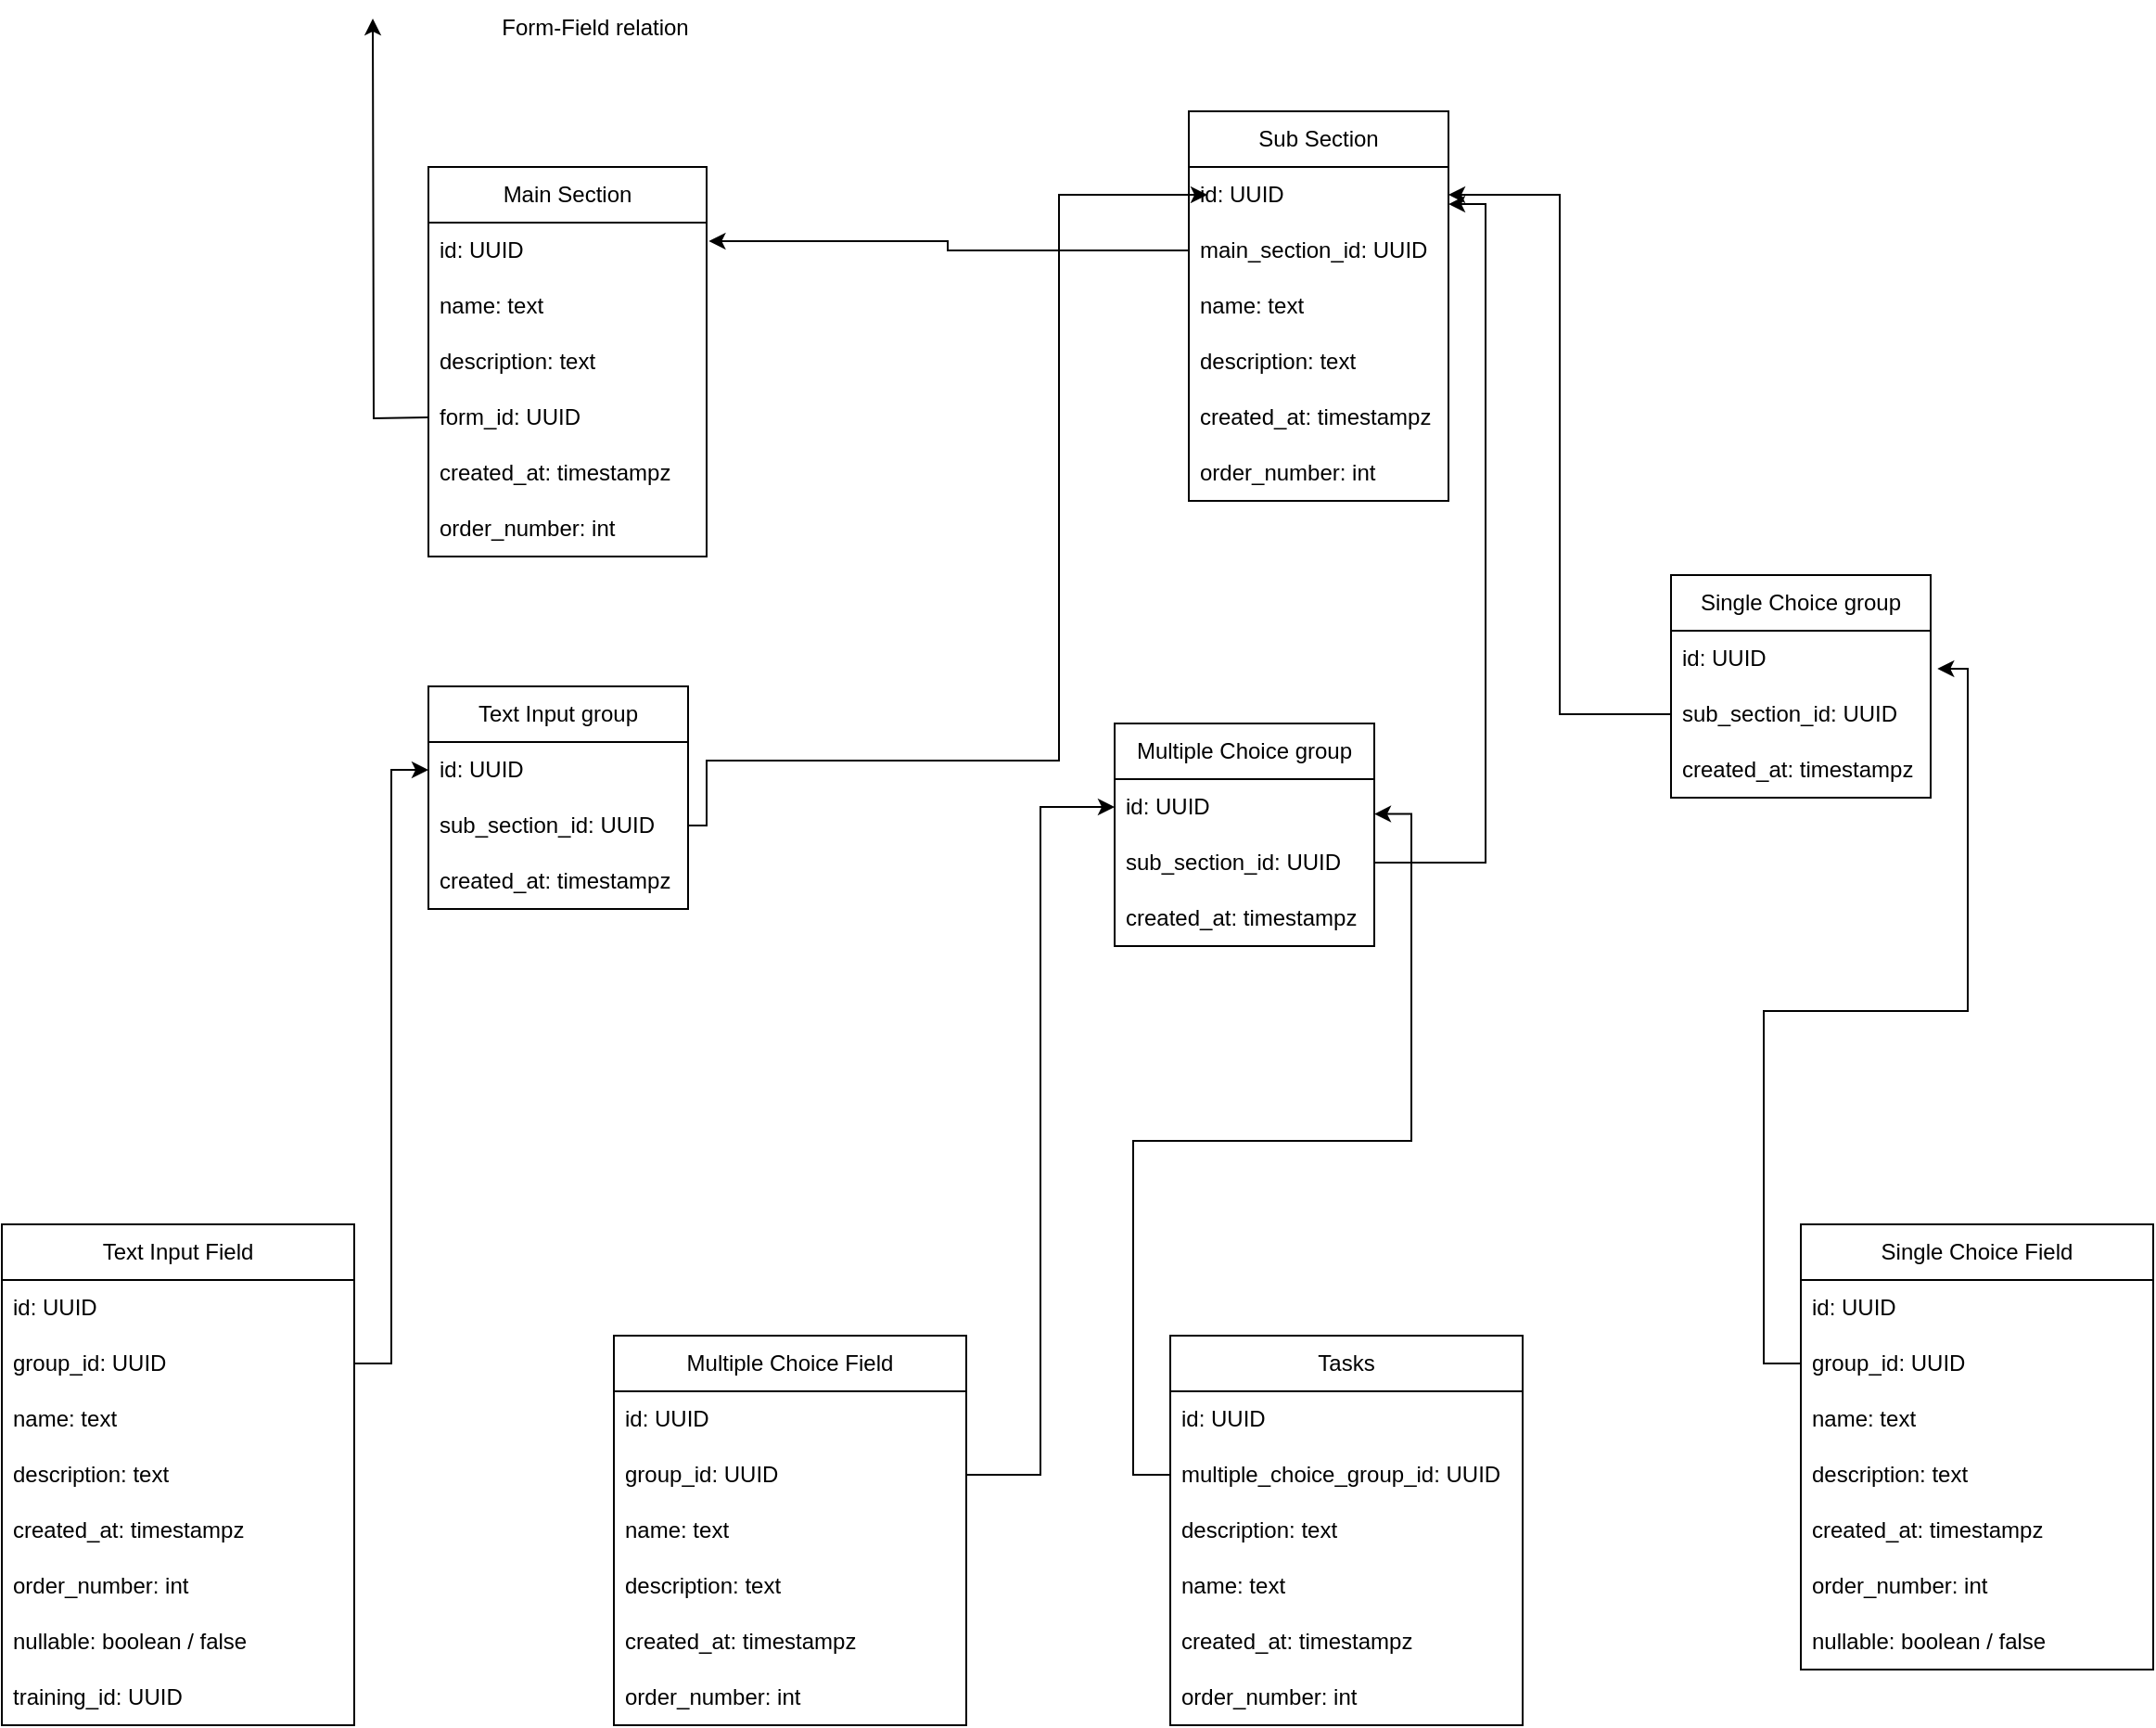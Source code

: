 <mxfile version="26.0.9">
  <diagram id="R2lEEEUBdFMjLlhIrx00" name="Page-1">
    <mxGraphModel dx="2578" dy="997" grid="1" gridSize="10" guides="1" tooltips="1" connect="1" arrows="1" fold="1" page="1" pageScale="1" pageWidth="850" pageHeight="1100" math="0" shadow="0" extFonts="Permanent Marker^https://fonts.googleapis.com/css?family=Permanent+Marker">
      <root>
        <mxCell id="0" />
        <mxCell id="1" parent="0" />
        <mxCell id="FpoMQ_Uel3Y84-KNKpL7-2" value="Form-Field relation" style="text;html=1;align=center;verticalAlign=middle;whiteSpace=wrap;rounded=0;" parent="1" vertex="1">
          <mxGeometry x="-80" y="50" width="120" height="30" as="geometry" />
        </mxCell>
        <mxCell id="FpoMQ_Uel3Y84-KNKpL7-3" value="Main Section" style="swimlane;fontStyle=0;childLayout=stackLayout;horizontal=1;startSize=30;horizontalStack=0;resizeParent=1;resizeParentMax=0;resizeLast=0;collapsible=1;marginBottom=0;whiteSpace=wrap;html=1;" parent="1" vertex="1">
          <mxGeometry x="-110" y="140" width="150" height="210" as="geometry" />
        </mxCell>
        <mxCell id="FpoMQ_Uel3Y84-KNKpL7-4" value="id: UUID" style="text;strokeColor=none;fillColor=none;align=left;verticalAlign=middle;spacingLeft=4;spacingRight=4;overflow=hidden;points=[[0,0.5],[1,0.5]];portConstraint=eastwest;rotatable=0;whiteSpace=wrap;html=1;" parent="FpoMQ_Uel3Y84-KNKpL7-3" vertex="1">
          <mxGeometry y="30" width="150" height="30" as="geometry" />
        </mxCell>
        <mxCell id="FpoMQ_Uel3Y84-KNKpL7-5" value="name: text" style="text;strokeColor=none;fillColor=none;align=left;verticalAlign=middle;spacingLeft=4;spacingRight=4;overflow=hidden;points=[[0,0.5],[1,0.5]];portConstraint=eastwest;rotatable=0;whiteSpace=wrap;html=1;" parent="FpoMQ_Uel3Y84-KNKpL7-3" vertex="1">
          <mxGeometry y="60" width="150" height="30" as="geometry" />
        </mxCell>
        <mxCell id="tkln2MR22Ipl2Hq7zWGG-23" value="description: text" style="text;strokeColor=none;fillColor=none;align=left;verticalAlign=middle;spacingLeft=4;spacingRight=4;overflow=hidden;points=[[0,0.5],[1,0.5]];portConstraint=eastwest;rotatable=0;whiteSpace=wrap;html=1;" parent="FpoMQ_Uel3Y84-KNKpL7-3" vertex="1">
          <mxGeometry y="90" width="150" height="30" as="geometry" />
        </mxCell>
        <mxCell id="FpoMQ_Uel3Y84-KNKpL7-6" value="form_id: UUID" style="text;strokeColor=none;fillColor=none;align=left;verticalAlign=middle;spacingLeft=4;spacingRight=4;overflow=hidden;points=[[0,0.5],[1,0.5]];portConstraint=eastwest;rotatable=0;whiteSpace=wrap;html=1;" parent="FpoMQ_Uel3Y84-KNKpL7-3" vertex="1">
          <mxGeometry y="120" width="150" height="30" as="geometry" />
        </mxCell>
        <mxCell id="FpoMQ_Uel3Y84-KNKpL7-12" value="created_at: timestampz" style="text;strokeColor=none;fillColor=none;align=left;verticalAlign=middle;spacingLeft=4;spacingRight=4;overflow=hidden;points=[[0,0.5],[1,0.5]];portConstraint=eastwest;rotatable=0;whiteSpace=wrap;html=1;" parent="FpoMQ_Uel3Y84-KNKpL7-3" vertex="1">
          <mxGeometry y="150" width="150" height="30" as="geometry" />
        </mxCell>
        <mxCell id="FpoMQ_Uel3Y84-KNKpL7-13" value="order_number: int" style="text;strokeColor=none;fillColor=none;align=left;verticalAlign=middle;spacingLeft=4;spacingRight=4;overflow=hidden;points=[[0,0.5],[1,0.5]];portConstraint=eastwest;rotatable=0;whiteSpace=wrap;html=1;" parent="FpoMQ_Uel3Y84-KNKpL7-3" vertex="1">
          <mxGeometry y="180" width="150" height="30" as="geometry" />
        </mxCell>
        <mxCell id="FpoMQ_Uel3Y84-KNKpL7-7" value="Sub Section" style="swimlane;fontStyle=0;childLayout=stackLayout;horizontal=1;startSize=30;horizontalStack=0;resizeParent=1;resizeParentMax=0;resizeLast=0;collapsible=1;marginBottom=0;whiteSpace=wrap;html=1;" parent="1" vertex="1">
          <mxGeometry x="300" y="110" width="140" height="210" as="geometry" />
        </mxCell>
        <mxCell id="FpoMQ_Uel3Y84-KNKpL7-8" value="id: UUID" style="text;strokeColor=none;fillColor=none;align=left;verticalAlign=middle;spacingLeft=4;spacingRight=4;overflow=hidden;points=[[0,0.5],[1,0.5]];portConstraint=eastwest;rotatable=0;whiteSpace=wrap;html=1;" parent="FpoMQ_Uel3Y84-KNKpL7-7" vertex="1">
          <mxGeometry y="30" width="140" height="30" as="geometry" />
        </mxCell>
        <mxCell id="FpoMQ_Uel3Y84-KNKpL7-9" value="main_section_id: UUID" style="text;strokeColor=none;fillColor=none;align=left;verticalAlign=middle;spacingLeft=4;spacingRight=4;overflow=hidden;points=[[0,0.5],[1,0.5]];portConstraint=eastwest;rotatable=0;whiteSpace=wrap;html=1;" parent="FpoMQ_Uel3Y84-KNKpL7-7" vertex="1">
          <mxGeometry y="60" width="140" height="30" as="geometry" />
        </mxCell>
        <mxCell id="FpoMQ_Uel3Y84-KNKpL7-10" value="name: text" style="text;strokeColor=none;fillColor=none;align=left;verticalAlign=middle;spacingLeft=4;spacingRight=4;overflow=hidden;points=[[0,0.5],[1,0.5]];portConstraint=eastwest;rotatable=0;whiteSpace=wrap;html=1;" parent="FpoMQ_Uel3Y84-KNKpL7-7" vertex="1">
          <mxGeometry y="90" width="140" height="30" as="geometry" />
        </mxCell>
        <mxCell id="tkln2MR22Ipl2Hq7zWGG-24" value="description: text" style="text;strokeColor=none;fillColor=none;align=left;verticalAlign=middle;spacingLeft=4;spacingRight=4;overflow=hidden;points=[[0,0.5],[1,0.5]];portConstraint=eastwest;rotatable=0;whiteSpace=wrap;html=1;" parent="FpoMQ_Uel3Y84-KNKpL7-7" vertex="1">
          <mxGeometry y="120" width="140" height="30" as="geometry" />
        </mxCell>
        <mxCell id="FpoMQ_Uel3Y84-KNKpL7-15" value="created_at: timestampz" style="text;strokeColor=none;fillColor=none;align=left;verticalAlign=middle;spacingLeft=4;spacingRight=4;overflow=hidden;points=[[0,0.5],[1,0.5]];portConstraint=eastwest;rotatable=0;whiteSpace=wrap;html=1;" parent="FpoMQ_Uel3Y84-KNKpL7-7" vertex="1">
          <mxGeometry y="150" width="140" height="30" as="geometry" />
        </mxCell>
        <mxCell id="FpoMQ_Uel3Y84-KNKpL7-16" value="order_number: int" style="text;strokeColor=none;fillColor=none;align=left;verticalAlign=middle;spacingLeft=4;spacingRight=4;overflow=hidden;points=[[0,0.5],[1,0.5]];portConstraint=eastwest;rotatable=0;whiteSpace=wrap;html=1;" parent="FpoMQ_Uel3Y84-KNKpL7-7" vertex="1">
          <mxGeometry y="180" width="140" height="30" as="geometry" />
        </mxCell>
        <mxCell id="FpoMQ_Uel3Y84-KNKpL7-14" style="edgeStyle=orthogonalEdgeStyle;rounded=0;orthogonalLoop=1;jettySize=auto;html=1;entryX=1.008;entryY=0.333;entryDx=0;entryDy=0;entryPerimeter=0;" parent="1" source="FpoMQ_Uel3Y84-KNKpL7-9" target="FpoMQ_Uel3Y84-KNKpL7-4" edge="1">
          <mxGeometry relative="1" as="geometry" />
        </mxCell>
        <mxCell id="FpoMQ_Uel3Y84-KNKpL7-17" value="Tasks" style="swimlane;fontStyle=0;childLayout=stackLayout;horizontal=1;startSize=30;horizontalStack=0;resizeParent=1;resizeParentMax=0;resizeLast=0;collapsible=1;marginBottom=0;whiteSpace=wrap;html=1;" parent="1" vertex="1">
          <mxGeometry x="290" y="770" width="190" height="210" as="geometry" />
        </mxCell>
        <mxCell id="FpoMQ_Uel3Y84-KNKpL7-18" value="id: UUID" style="text;strokeColor=none;fillColor=none;align=left;verticalAlign=middle;spacingLeft=4;spacingRight=4;overflow=hidden;points=[[0,0.5],[1,0.5]];portConstraint=eastwest;rotatable=0;whiteSpace=wrap;html=1;" parent="FpoMQ_Uel3Y84-KNKpL7-17" vertex="1">
          <mxGeometry y="30" width="190" height="30" as="geometry" />
        </mxCell>
        <mxCell id="FpoMQ_Uel3Y84-KNKpL7-19" value="multiple_choice_group_id: UUID" style="text;strokeColor=none;fillColor=none;align=left;verticalAlign=middle;spacingLeft=4;spacingRight=4;overflow=hidden;points=[[0,0.5],[1,0.5]];portConstraint=eastwest;rotatable=0;whiteSpace=wrap;html=1;" parent="FpoMQ_Uel3Y84-KNKpL7-17" vertex="1">
          <mxGeometry y="60" width="190" height="30" as="geometry" />
        </mxCell>
        <mxCell id="FpoMQ_Uel3Y84-KNKpL7-25" value="description: text" style="text;strokeColor=none;fillColor=none;align=left;verticalAlign=middle;spacingLeft=4;spacingRight=4;overflow=hidden;points=[[0,0.5],[1,0.5]];portConstraint=eastwest;rotatable=0;whiteSpace=wrap;html=1;" parent="FpoMQ_Uel3Y84-KNKpL7-17" vertex="1">
          <mxGeometry y="90" width="190" height="30" as="geometry" />
        </mxCell>
        <mxCell id="FpoMQ_Uel3Y84-KNKpL7-20" value="name: text" style="text;strokeColor=none;fillColor=none;align=left;verticalAlign=middle;spacingLeft=4;spacingRight=4;overflow=hidden;points=[[0,0.5],[1,0.5]];portConstraint=eastwest;rotatable=0;whiteSpace=wrap;html=1;" parent="FpoMQ_Uel3Y84-KNKpL7-17" vertex="1">
          <mxGeometry y="120" width="190" height="30" as="geometry" />
        </mxCell>
        <mxCell id="FpoMQ_Uel3Y84-KNKpL7-21" value="created_at: timestampz" style="text;strokeColor=none;fillColor=none;align=left;verticalAlign=middle;spacingLeft=4;spacingRight=4;overflow=hidden;points=[[0,0.5],[1,0.5]];portConstraint=eastwest;rotatable=0;whiteSpace=wrap;html=1;" parent="FpoMQ_Uel3Y84-KNKpL7-17" vertex="1">
          <mxGeometry y="150" width="190" height="30" as="geometry" />
        </mxCell>
        <mxCell id="FpoMQ_Uel3Y84-KNKpL7-22" value="order_number: int" style="text;strokeColor=none;fillColor=none;align=left;verticalAlign=middle;spacingLeft=4;spacingRight=4;overflow=hidden;points=[[0,0.5],[1,0.5]];portConstraint=eastwest;rotatable=0;whiteSpace=wrap;html=1;" parent="FpoMQ_Uel3Y84-KNKpL7-17" vertex="1">
          <mxGeometry y="180" width="190" height="30" as="geometry" />
        </mxCell>
        <mxCell id="FpoMQ_Uel3Y84-KNKpL7-11" style="edgeStyle=orthogonalEdgeStyle;rounded=0;orthogonalLoop=1;jettySize=auto;html=1;" parent="1" edge="1">
          <mxGeometry relative="1" as="geometry">
            <mxPoint x="-140" y="60" as="targetPoint" />
            <mxPoint x="-110" y="275" as="sourcePoint" />
          </mxGeometry>
        </mxCell>
        <mxCell id="FpoMQ_Uel3Y84-KNKpL7-33" value="Multiple Choice group" style="swimlane;fontStyle=0;childLayout=stackLayout;horizontal=1;startSize=30;horizontalStack=0;resizeParent=1;resizeParentMax=0;resizeLast=0;collapsible=1;marginBottom=0;whiteSpace=wrap;html=1;" parent="1" vertex="1">
          <mxGeometry x="260" y="440" width="140" height="120" as="geometry" />
        </mxCell>
        <mxCell id="FpoMQ_Uel3Y84-KNKpL7-34" value="id: UUID" style="text;strokeColor=none;fillColor=none;align=left;verticalAlign=middle;spacingLeft=4;spacingRight=4;overflow=hidden;points=[[0,0.5],[1,0.5]];portConstraint=eastwest;rotatable=0;whiteSpace=wrap;html=1;" parent="FpoMQ_Uel3Y84-KNKpL7-33" vertex="1">
          <mxGeometry y="30" width="140" height="30" as="geometry" />
        </mxCell>
        <mxCell id="FpoMQ_Uel3Y84-KNKpL7-35" value="sub_section_id: UUID" style="text;strokeColor=none;fillColor=none;align=left;verticalAlign=middle;spacingLeft=4;spacingRight=4;overflow=hidden;points=[[0,0.5],[1,0.5]];portConstraint=eastwest;rotatable=0;whiteSpace=wrap;html=1;" parent="FpoMQ_Uel3Y84-KNKpL7-33" vertex="1">
          <mxGeometry y="60" width="140" height="30" as="geometry" />
        </mxCell>
        <mxCell id="FpoMQ_Uel3Y84-KNKpL7-38" value="created_at: timestampz" style="text;strokeColor=none;fillColor=none;align=left;verticalAlign=middle;spacingLeft=4;spacingRight=4;overflow=hidden;points=[[0,0.5],[1,0.5]];portConstraint=eastwest;rotatable=0;whiteSpace=wrap;html=1;" parent="FpoMQ_Uel3Y84-KNKpL7-33" vertex="1">
          <mxGeometry y="90" width="140" height="30" as="geometry" />
        </mxCell>
        <mxCell id="FpoMQ_Uel3Y84-KNKpL7-40" value="Single Choice group" style="swimlane;fontStyle=0;childLayout=stackLayout;horizontal=1;startSize=30;horizontalStack=0;resizeParent=1;resizeParentMax=0;resizeLast=0;collapsible=1;marginBottom=0;whiteSpace=wrap;html=1;" parent="1" vertex="1">
          <mxGeometry x="560" y="360" width="140" height="120" as="geometry" />
        </mxCell>
        <mxCell id="FpoMQ_Uel3Y84-KNKpL7-41" value="id: UUID" style="text;strokeColor=none;fillColor=none;align=left;verticalAlign=middle;spacingLeft=4;spacingRight=4;overflow=hidden;points=[[0,0.5],[1,0.5]];portConstraint=eastwest;rotatable=0;whiteSpace=wrap;html=1;" parent="FpoMQ_Uel3Y84-KNKpL7-40" vertex="1">
          <mxGeometry y="30" width="140" height="30" as="geometry" />
        </mxCell>
        <mxCell id="FpoMQ_Uel3Y84-KNKpL7-42" value="sub_section_id: UUID" style="text;strokeColor=none;fillColor=none;align=left;verticalAlign=middle;spacingLeft=4;spacingRight=4;overflow=hidden;points=[[0,0.5],[1,0.5]];portConstraint=eastwest;rotatable=0;whiteSpace=wrap;html=1;" parent="FpoMQ_Uel3Y84-KNKpL7-40" vertex="1">
          <mxGeometry y="60" width="140" height="30" as="geometry" />
        </mxCell>
        <mxCell id="FpoMQ_Uel3Y84-KNKpL7-45" value="created_at: timestampz" style="text;strokeColor=none;fillColor=none;align=left;verticalAlign=middle;spacingLeft=4;spacingRight=4;overflow=hidden;points=[[0,0.5],[1,0.5]];portConstraint=eastwest;rotatable=0;whiteSpace=wrap;html=1;" parent="FpoMQ_Uel3Y84-KNKpL7-40" vertex="1">
          <mxGeometry y="90" width="140" height="30" as="geometry" />
        </mxCell>
        <mxCell id="FpoMQ_Uel3Y84-KNKpL7-50" style="edgeStyle=orthogonalEdgeStyle;rounded=0;orthogonalLoop=1;jettySize=auto;html=1;entryX=1;entryY=0.627;entryDx=0;entryDy=0;entryPerimeter=0;" parent="1" source="FpoMQ_Uel3Y84-KNKpL7-19" target="FpoMQ_Uel3Y84-KNKpL7-34" edge="1">
          <mxGeometry relative="1" as="geometry" />
        </mxCell>
        <mxCell id="FpoMQ_Uel3Y84-KNKpL7-51" style="edgeStyle=orthogonalEdgeStyle;rounded=0;orthogonalLoop=1;jettySize=auto;html=1;entryX=1;entryY=0.667;entryDx=0;entryDy=0;entryPerimeter=0;" parent="1" source="FpoMQ_Uel3Y84-KNKpL7-35" target="FpoMQ_Uel3Y84-KNKpL7-8" edge="1">
          <mxGeometry relative="1" as="geometry" />
        </mxCell>
        <mxCell id="FpoMQ_Uel3Y84-KNKpL7-55" style="edgeStyle=orthogonalEdgeStyle;rounded=0;orthogonalLoop=1;jettySize=auto;html=1;entryX=1;entryY=0.5;entryDx=0;entryDy=0;" parent="1" source="FpoMQ_Uel3Y84-KNKpL7-42" target="FpoMQ_Uel3Y84-KNKpL7-8" edge="1">
          <mxGeometry relative="1" as="geometry" />
        </mxCell>
        <mxCell id="tkln2MR22Ipl2Hq7zWGG-1" value="Text Input Field" style="swimlane;fontStyle=0;childLayout=stackLayout;horizontal=1;startSize=30;horizontalStack=0;resizeParent=1;resizeParentMax=0;resizeLast=0;collapsible=1;marginBottom=0;whiteSpace=wrap;html=1;" parent="1" vertex="1">
          <mxGeometry x="-340" y="710" width="190" height="270" as="geometry" />
        </mxCell>
        <mxCell id="tkln2MR22Ipl2Hq7zWGG-2" value="id: UUID" style="text;strokeColor=none;fillColor=none;align=left;verticalAlign=middle;spacingLeft=4;spacingRight=4;overflow=hidden;points=[[0,0.5],[1,0.5]];portConstraint=eastwest;rotatable=0;whiteSpace=wrap;html=1;" parent="tkln2MR22Ipl2Hq7zWGG-1" vertex="1">
          <mxGeometry y="30" width="190" height="30" as="geometry" />
        </mxCell>
        <mxCell id="tkln2MR22Ipl2Hq7zWGG-3" value="group_id: UUID" style="text;strokeColor=none;fillColor=none;align=left;verticalAlign=middle;spacingLeft=4;spacingRight=4;overflow=hidden;points=[[0,0.5],[1,0.5]];portConstraint=eastwest;rotatable=0;whiteSpace=wrap;html=1;" parent="tkln2MR22Ipl2Hq7zWGG-1" vertex="1">
          <mxGeometry y="60" width="190" height="30" as="geometry" />
        </mxCell>
        <mxCell id="tkln2MR22Ipl2Hq7zWGG-5" value="name: text" style="text;strokeColor=none;fillColor=none;align=left;verticalAlign=middle;spacingLeft=4;spacingRight=4;overflow=hidden;points=[[0,0.5],[1,0.5]];portConstraint=eastwest;rotatable=0;whiteSpace=wrap;html=1;" parent="tkln2MR22Ipl2Hq7zWGG-1" vertex="1">
          <mxGeometry y="90" width="190" height="30" as="geometry" />
        </mxCell>
        <mxCell id="tkln2MR22Ipl2Hq7zWGG-16" value="description: text" style="text;strokeColor=none;fillColor=none;align=left;verticalAlign=middle;spacingLeft=4;spacingRight=4;overflow=hidden;points=[[0,0.5],[1,0.5]];portConstraint=eastwest;rotatable=0;whiteSpace=wrap;html=1;" parent="tkln2MR22Ipl2Hq7zWGG-1" vertex="1">
          <mxGeometry y="120" width="190" height="30" as="geometry" />
        </mxCell>
        <mxCell id="tkln2MR22Ipl2Hq7zWGG-6" value="created_at: timestampz" style="text;strokeColor=none;fillColor=none;align=left;verticalAlign=middle;spacingLeft=4;spacingRight=4;overflow=hidden;points=[[0,0.5],[1,0.5]];portConstraint=eastwest;rotatable=0;whiteSpace=wrap;html=1;" parent="tkln2MR22Ipl2Hq7zWGG-1" vertex="1">
          <mxGeometry y="150" width="190" height="30" as="geometry" />
        </mxCell>
        <mxCell id="tkln2MR22Ipl2Hq7zWGG-7" value="order_number: int" style="text;strokeColor=none;fillColor=none;align=left;verticalAlign=middle;spacingLeft=4;spacingRight=4;overflow=hidden;points=[[0,0.5],[1,0.5]];portConstraint=eastwest;rotatable=0;whiteSpace=wrap;html=1;" parent="tkln2MR22Ipl2Hq7zWGG-1" vertex="1">
          <mxGeometry y="180" width="190" height="30" as="geometry" />
        </mxCell>
        <mxCell id="tkln2MR22Ipl2Hq7zWGG-14" value="nullable: boolean / false" style="text;strokeColor=none;fillColor=none;align=left;verticalAlign=middle;spacingLeft=4;spacingRight=4;overflow=hidden;points=[[0,0.5],[1,0.5]];portConstraint=eastwest;rotatable=0;whiteSpace=wrap;html=1;" parent="tkln2MR22Ipl2Hq7zWGG-1" vertex="1">
          <mxGeometry y="210" width="190" height="30" as="geometry" />
        </mxCell>
        <mxCell id="dDMGIbOlEGRGAbrnHBKd-21" value="training_id: UUID" style="text;strokeColor=none;fillColor=none;align=left;verticalAlign=middle;spacingLeft=4;spacingRight=4;overflow=hidden;points=[[0,0.5],[1,0.5]];portConstraint=eastwest;rotatable=0;whiteSpace=wrap;html=1;" vertex="1" parent="tkln2MR22Ipl2Hq7zWGG-1">
          <mxGeometry y="240" width="190" height="30" as="geometry" />
        </mxCell>
        <mxCell id="tkln2MR22Ipl2Hq7zWGG-25" value="Text Input group" style="swimlane;fontStyle=0;childLayout=stackLayout;horizontal=1;startSize=30;horizontalStack=0;resizeParent=1;resizeParentMax=0;resizeLast=0;collapsible=1;marginBottom=0;whiteSpace=wrap;html=1;" parent="1" vertex="1">
          <mxGeometry x="-110" y="420" width="140" height="120" as="geometry" />
        </mxCell>
        <mxCell id="tkln2MR22Ipl2Hq7zWGG-26" value="id: UUID" style="text;strokeColor=none;fillColor=none;align=left;verticalAlign=middle;spacingLeft=4;spacingRight=4;overflow=hidden;points=[[0,0.5],[1,0.5]];portConstraint=eastwest;rotatable=0;whiteSpace=wrap;html=1;" parent="tkln2MR22Ipl2Hq7zWGG-25" vertex="1">
          <mxGeometry y="30" width="140" height="30" as="geometry" />
        </mxCell>
        <mxCell id="tkln2MR22Ipl2Hq7zWGG-27" value="sub_section_id: UUID" style="text;strokeColor=none;fillColor=none;align=left;verticalAlign=middle;spacingLeft=4;spacingRight=4;overflow=hidden;points=[[0,0.5],[1,0.5]];portConstraint=eastwest;rotatable=0;whiteSpace=wrap;html=1;" parent="tkln2MR22Ipl2Hq7zWGG-25" vertex="1">
          <mxGeometry y="60" width="140" height="30" as="geometry" />
        </mxCell>
        <mxCell id="tkln2MR22Ipl2Hq7zWGG-28" value="created_at: timestampz" style="text;strokeColor=none;fillColor=none;align=left;verticalAlign=middle;spacingLeft=4;spacingRight=4;overflow=hidden;points=[[0,0.5],[1,0.5]];portConstraint=eastwest;rotatable=0;whiteSpace=wrap;html=1;" parent="tkln2MR22Ipl2Hq7zWGG-25" vertex="1">
          <mxGeometry y="90" width="140" height="30" as="geometry" />
        </mxCell>
        <mxCell id="tkln2MR22Ipl2Hq7zWGG-30" style="edgeStyle=orthogonalEdgeStyle;rounded=0;orthogonalLoop=1;jettySize=auto;html=1;exitX=1;exitY=0.5;exitDx=0;exitDy=0;" parent="1" source="tkln2MR22Ipl2Hq7zWGG-27" edge="1">
          <mxGeometry relative="1" as="geometry">
            <Array as="points">
              <mxPoint x="40" y="495" />
              <mxPoint x="40" y="460" />
              <mxPoint x="230" y="460" />
              <mxPoint x="230" y="155" />
            </Array>
            <mxPoint x="40" y="480" as="sourcePoint" />
            <mxPoint x="310" y="155.0" as="targetPoint" />
          </mxGeometry>
        </mxCell>
        <mxCell id="tkln2MR22Ipl2Hq7zWGG-31" style="edgeStyle=orthogonalEdgeStyle;rounded=0;orthogonalLoop=1;jettySize=auto;html=1;entryX=0;entryY=0.5;entryDx=0;entryDy=0;" parent="1" source="tkln2MR22Ipl2Hq7zWGG-3" target="tkln2MR22Ipl2Hq7zWGG-26" edge="1">
          <mxGeometry relative="1" as="geometry" />
        </mxCell>
        <mxCell id="dDMGIbOlEGRGAbrnHBKd-1" value="Multiple C&lt;span style=&quot;background-color: transparent; color: light-dark(rgb(0, 0, 0), rgb(255, 255, 255));&quot;&gt;hoice Field&lt;/span&gt;" style="swimlane;fontStyle=0;childLayout=stackLayout;horizontal=1;startSize=30;horizontalStack=0;resizeParent=1;resizeParentMax=0;resizeLast=0;collapsible=1;marginBottom=0;whiteSpace=wrap;html=1;" vertex="1" parent="1">
          <mxGeometry x="-10" y="770" width="190" height="210" as="geometry" />
        </mxCell>
        <mxCell id="dDMGIbOlEGRGAbrnHBKd-2" value="id: UUID" style="text;strokeColor=none;fillColor=none;align=left;verticalAlign=middle;spacingLeft=4;spacingRight=4;overflow=hidden;points=[[0,0.5],[1,0.5]];portConstraint=eastwest;rotatable=0;whiteSpace=wrap;html=1;" vertex="1" parent="dDMGIbOlEGRGAbrnHBKd-1">
          <mxGeometry y="30" width="190" height="30" as="geometry" />
        </mxCell>
        <mxCell id="dDMGIbOlEGRGAbrnHBKd-3" value="group_id: UUID" style="text;strokeColor=none;fillColor=none;align=left;verticalAlign=middle;spacingLeft=4;spacingRight=4;overflow=hidden;points=[[0,0.5],[1,0.5]];portConstraint=eastwest;rotatable=0;whiteSpace=wrap;html=1;" vertex="1" parent="dDMGIbOlEGRGAbrnHBKd-1">
          <mxGeometry y="60" width="190" height="30" as="geometry" />
        </mxCell>
        <mxCell id="dDMGIbOlEGRGAbrnHBKd-4" value="name: text" style="text;strokeColor=none;fillColor=none;align=left;verticalAlign=middle;spacingLeft=4;spacingRight=4;overflow=hidden;points=[[0,0.5],[1,0.5]];portConstraint=eastwest;rotatable=0;whiteSpace=wrap;html=1;" vertex="1" parent="dDMGIbOlEGRGAbrnHBKd-1">
          <mxGeometry y="90" width="190" height="30" as="geometry" />
        </mxCell>
        <mxCell id="dDMGIbOlEGRGAbrnHBKd-5" value="description: text" style="text;strokeColor=none;fillColor=none;align=left;verticalAlign=middle;spacingLeft=4;spacingRight=4;overflow=hidden;points=[[0,0.5],[1,0.5]];portConstraint=eastwest;rotatable=0;whiteSpace=wrap;html=1;" vertex="1" parent="dDMGIbOlEGRGAbrnHBKd-1">
          <mxGeometry y="120" width="190" height="30" as="geometry" />
        </mxCell>
        <mxCell id="dDMGIbOlEGRGAbrnHBKd-6" value="created_at: timestampz" style="text;strokeColor=none;fillColor=none;align=left;verticalAlign=middle;spacingLeft=4;spacingRight=4;overflow=hidden;points=[[0,0.5],[1,0.5]];portConstraint=eastwest;rotatable=0;whiteSpace=wrap;html=1;" vertex="1" parent="dDMGIbOlEGRGAbrnHBKd-1">
          <mxGeometry y="150" width="190" height="30" as="geometry" />
        </mxCell>
        <mxCell id="dDMGIbOlEGRGAbrnHBKd-7" value="order_number: int" style="text;strokeColor=none;fillColor=none;align=left;verticalAlign=middle;spacingLeft=4;spacingRight=4;overflow=hidden;points=[[0,0.5],[1,0.5]];portConstraint=eastwest;rotatable=0;whiteSpace=wrap;html=1;" vertex="1" parent="dDMGIbOlEGRGAbrnHBKd-1">
          <mxGeometry y="180" width="190" height="30" as="geometry" />
        </mxCell>
        <mxCell id="dDMGIbOlEGRGAbrnHBKd-9" value="Single C&lt;span style=&quot;background-color: transparent; color: light-dark(rgb(0, 0, 0), rgb(255, 255, 255));&quot;&gt;hoice Field&lt;/span&gt;" style="swimlane;fontStyle=0;childLayout=stackLayout;horizontal=1;startSize=30;horizontalStack=0;resizeParent=1;resizeParentMax=0;resizeLast=0;collapsible=1;marginBottom=0;whiteSpace=wrap;html=1;" vertex="1" parent="1">
          <mxGeometry x="630" y="710" width="190" height="240" as="geometry" />
        </mxCell>
        <mxCell id="dDMGIbOlEGRGAbrnHBKd-10" value="id: UUID" style="text;strokeColor=none;fillColor=none;align=left;verticalAlign=middle;spacingLeft=4;spacingRight=4;overflow=hidden;points=[[0,0.5],[1,0.5]];portConstraint=eastwest;rotatable=0;whiteSpace=wrap;html=1;" vertex="1" parent="dDMGIbOlEGRGAbrnHBKd-9">
          <mxGeometry y="30" width="190" height="30" as="geometry" />
        </mxCell>
        <mxCell id="dDMGIbOlEGRGAbrnHBKd-11" value="group_id: UUID" style="text;strokeColor=none;fillColor=none;align=left;verticalAlign=middle;spacingLeft=4;spacingRight=4;overflow=hidden;points=[[0,0.5],[1,0.5]];portConstraint=eastwest;rotatable=0;whiteSpace=wrap;html=1;" vertex="1" parent="dDMGIbOlEGRGAbrnHBKd-9">
          <mxGeometry y="60" width="190" height="30" as="geometry" />
        </mxCell>
        <mxCell id="dDMGIbOlEGRGAbrnHBKd-12" value="name: text" style="text;strokeColor=none;fillColor=none;align=left;verticalAlign=middle;spacingLeft=4;spacingRight=4;overflow=hidden;points=[[0,0.5],[1,0.5]];portConstraint=eastwest;rotatable=0;whiteSpace=wrap;html=1;" vertex="1" parent="dDMGIbOlEGRGAbrnHBKd-9">
          <mxGeometry y="90" width="190" height="30" as="geometry" />
        </mxCell>
        <mxCell id="dDMGIbOlEGRGAbrnHBKd-13" value="description: text" style="text;strokeColor=none;fillColor=none;align=left;verticalAlign=middle;spacingLeft=4;spacingRight=4;overflow=hidden;points=[[0,0.5],[1,0.5]];portConstraint=eastwest;rotatable=0;whiteSpace=wrap;html=1;" vertex="1" parent="dDMGIbOlEGRGAbrnHBKd-9">
          <mxGeometry y="120" width="190" height="30" as="geometry" />
        </mxCell>
        <mxCell id="dDMGIbOlEGRGAbrnHBKd-14" value="created_at: timestampz" style="text;strokeColor=none;fillColor=none;align=left;verticalAlign=middle;spacingLeft=4;spacingRight=4;overflow=hidden;points=[[0,0.5],[1,0.5]];portConstraint=eastwest;rotatable=0;whiteSpace=wrap;html=1;" vertex="1" parent="dDMGIbOlEGRGAbrnHBKd-9">
          <mxGeometry y="150" width="190" height="30" as="geometry" />
        </mxCell>
        <mxCell id="dDMGIbOlEGRGAbrnHBKd-15" value="order_number: int" style="text;strokeColor=none;fillColor=none;align=left;verticalAlign=middle;spacingLeft=4;spacingRight=4;overflow=hidden;points=[[0,0.5],[1,0.5]];portConstraint=eastwest;rotatable=0;whiteSpace=wrap;html=1;" vertex="1" parent="dDMGIbOlEGRGAbrnHBKd-9">
          <mxGeometry y="180" width="190" height="30" as="geometry" />
        </mxCell>
        <mxCell id="dDMGIbOlEGRGAbrnHBKd-16" value="nullable: boolean / false" style="text;strokeColor=none;fillColor=none;align=left;verticalAlign=middle;spacingLeft=4;spacingRight=4;overflow=hidden;points=[[0,0.5],[1,0.5]];portConstraint=eastwest;rotatable=0;whiteSpace=wrap;html=1;" vertex="1" parent="dDMGIbOlEGRGAbrnHBKd-9">
          <mxGeometry y="210" width="190" height="30" as="geometry" />
        </mxCell>
        <mxCell id="dDMGIbOlEGRGAbrnHBKd-19" style="edgeStyle=orthogonalEdgeStyle;rounded=0;orthogonalLoop=1;jettySize=auto;html=1;entryX=1.026;entryY=0.683;entryDx=0;entryDy=0;entryPerimeter=0;" edge="1" parent="1" source="dDMGIbOlEGRGAbrnHBKd-11" target="FpoMQ_Uel3Y84-KNKpL7-41">
          <mxGeometry relative="1" as="geometry" />
        </mxCell>
        <mxCell id="dDMGIbOlEGRGAbrnHBKd-20" style="edgeStyle=orthogonalEdgeStyle;rounded=0;orthogonalLoop=1;jettySize=auto;html=1;entryX=0;entryY=0.5;entryDx=0;entryDy=0;" edge="1" parent="1" source="dDMGIbOlEGRGAbrnHBKd-3" target="FpoMQ_Uel3Y84-KNKpL7-34">
          <mxGeometry relative="1" as="geometry">
            <mxPoint x="240" y="880.0" as="sourcePoint" />
            <mxPoint x="440" y="400" as="targetPoint" />
          </mxGeometry>
        </mxCell>
      </root>
    </mxGraphModel>
  </diagram>
</mxfile>

